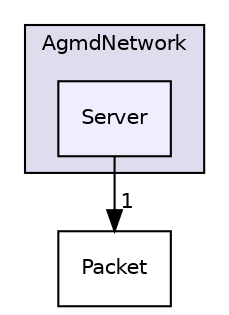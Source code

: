 digraph "src/AgmdNetwork/Server" {
  compound=true
  node [ fontsize="10", fontname="Helvetica"];
  edge [ labelfontsize="10", labelfontname="Helvetica"];
  subgraph clusterdir_d6c8eed0d85060071eff8f91cac5c02b {
    graph [ bgcolor="#ddddee", pencolor="black", label="AgmdNetwork" fontname="Helvetica", fontsize="10", URL="dir_d6c8eed0d85060071eff8f91cac5c02b.html"]
  dir_bf4f236752fa376916aef785c62bfa9e [shape=box, label="Server", style="filled", fillcolor="#eeeeff", pencolor="black", URL="dir_bf4f236752fa376916aef785c62bfa9e.html"];
  }
  dir_1813b2a8ed0ebd710438ef1ca7e1dbc2 [shape=box label="Packet" URL="dir_1813b2a8ed0ebd710438ef1ca7e1dbc2.html"];
  dir_bf4f236752fa376916aef785c62bfa9e->dir_1813b2a8ed0ebd710438ef1ca7e1dbc2 [headlabel="1", labeldistance=1.5 headhref="dir_000032_000031.html"];
}
